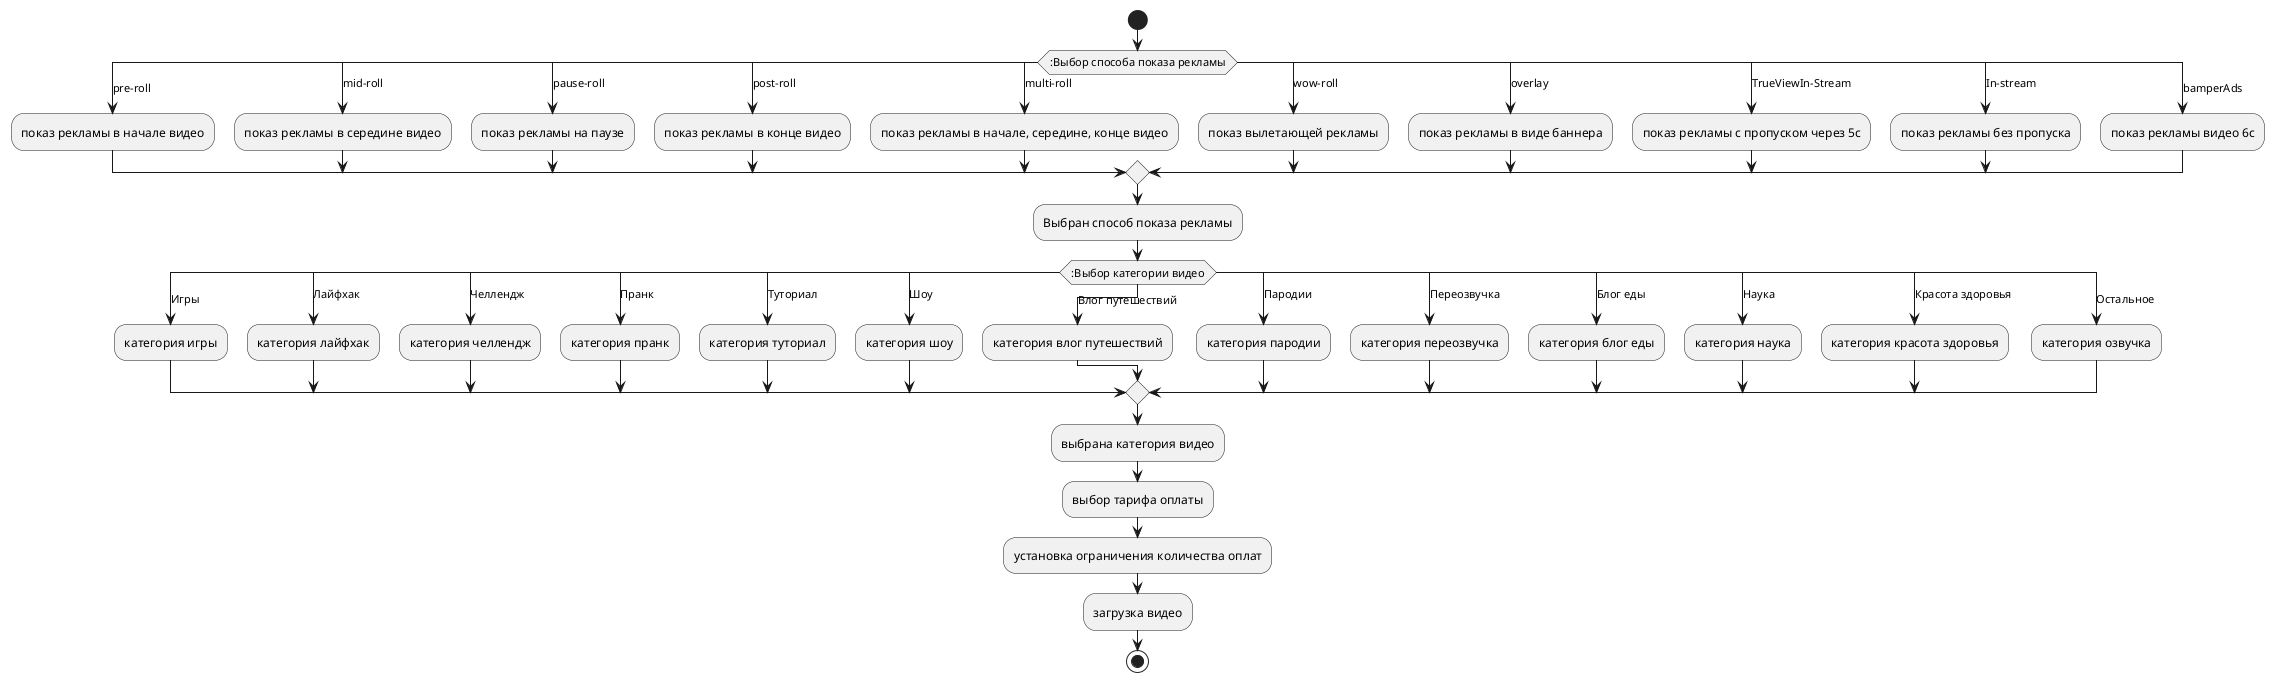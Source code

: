 @startuml
start
switch(:Выбор способа показа рекламы)
case (pre-roll)
    :показ рекламы в начале видео;
case (mid-roll)
    :показ рекламы в середине видео;
case (pause-roll)
    :показ рекламы на паузе;
case (post-roll)
    :показ рекламы в конце видео;
case (multi-roll)
    :показ рекламы в начале, середине, конце видео;
case (wow-roll)
    :показ вылетающей рекламы;
case (overlay)
    :показ рекламы в виде баннера;
case (TrueViewIn-Stream)
    :показ рекламы с пропуском через 5с;
case (In-stream)
    :показ рекламы без пропуска;
case (bamperAds)
    :показ рекламы видео 6с;
endswitch
:Выбран способ показа рекламы;

switch(:Выбор категории видео)
case (Игры)
    :категория игры;
case (Лайфхак)
    :категория лайфхак;
case (Челлендж)
    :категория челлендж;
case (Пранк)
    :категория пранк;
case (Туториал)
    :категория туториал;
case (Шоу)
    :категория шоу;
case (Влог путешествий)
    :категория влог путешествий;
case (Пародии)
    :категория пародии;
case (Переозвучка)
    :категория переозвучка;
case (Блог еды)
    :категория блог еды;
case (Наука)
    :категория наука;
case (Красота здоровья)
    :категория красота здоровья;
case (Остальное)
    :категория озвучка;
endswitch
:выбрана категория видео;
:выбор тарифа оплаты;
:установка ограничения количества оплат;
:загрузка видео;
stop
@enduml